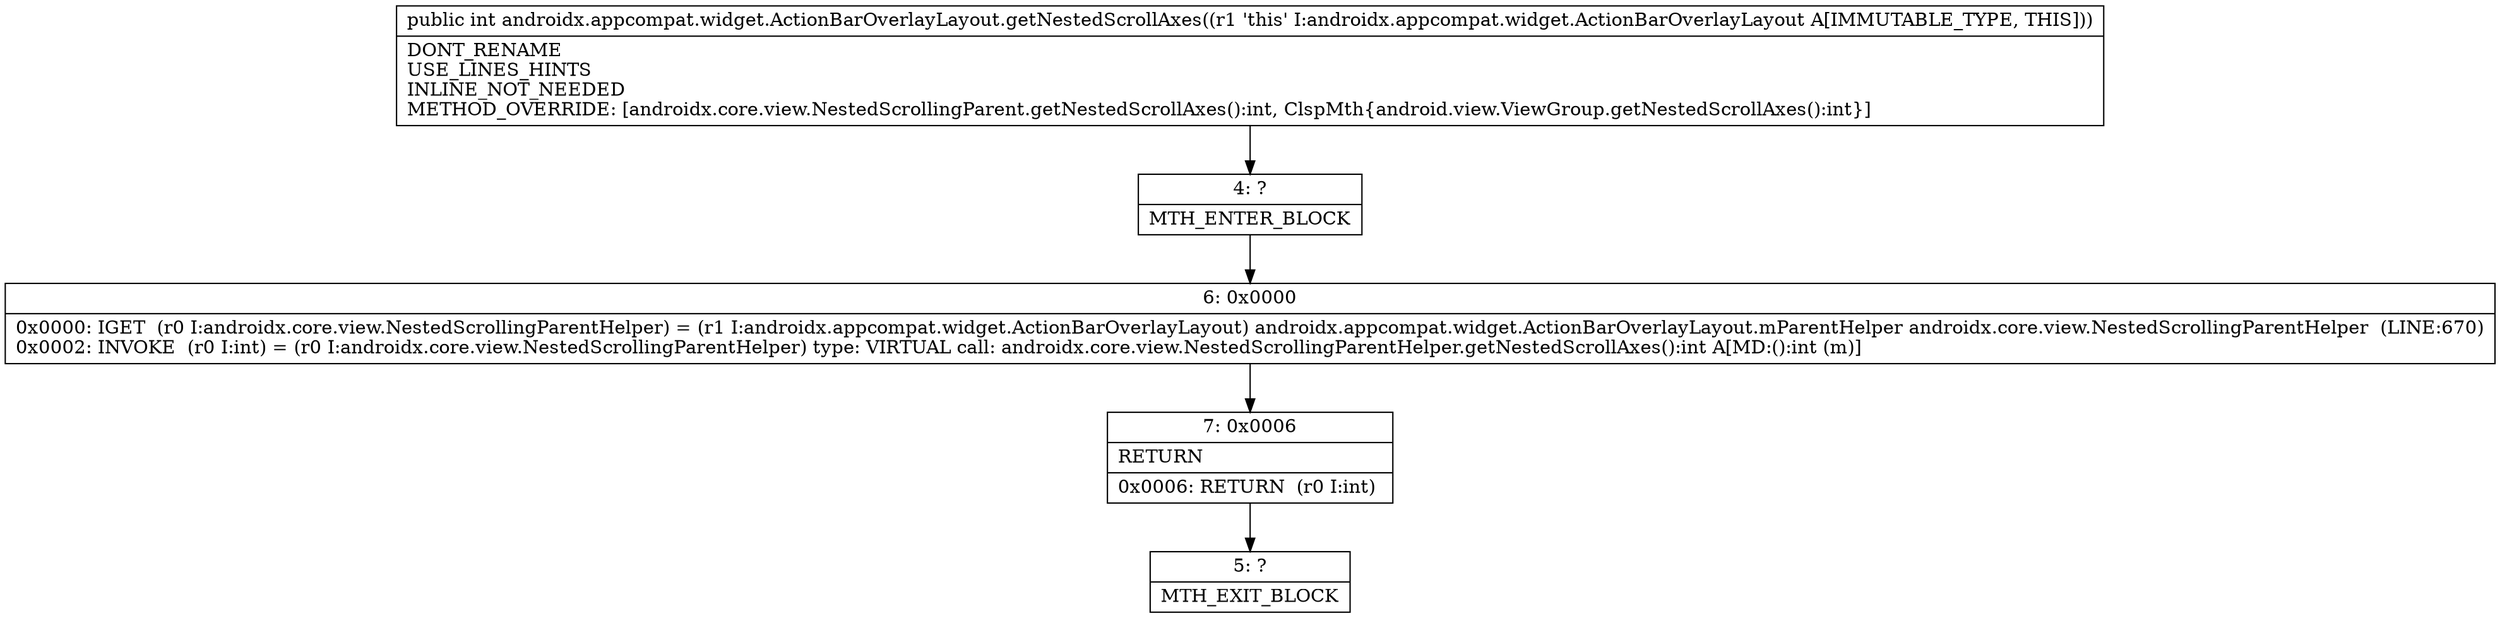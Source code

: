 digraph "CFG forandroidx.appcompat.widget.ActionBarOverlayLayout.getNestedScrollAxes()I" {
Node_4 [shape=record,label="{4\:\ ?|MTH_ENTER_BLOCK\l}"];
Node_6 [shape=record,label="{6\:\ 0x0000|0x0000: IGET  (r0 I:androidx.core.view.NestedScrollingParentHelper) = (r1 I:androidx.appcompat.widget.ActionBarOverlayLayout) androidx.appcompat.widget.ActionBarOverlayLayout.mParentHelper androidx.core.view.NestedScrollingParentHelper  (LINE:670)\l0x0002: INVOKE  (r0 I:int) = (r0 I:androidx.core.view.NestedScrollingParentHelper) type: VIRTUAL call: androidx.core.view.NestedScrollingParentHelper.getNestedScrollAxes():int A[MD:():int (m)]\l}"];
Node_7 [shape=record,label="{7\:\ 0x0006|RETURN\l|0x0006: RETURN  (r0 I:int) \l}"];
Node_5 [shape=record,label="{5\:\ ?|MTH_EXIT_BLOCK\l}"];
MethodNode[shape=record,label="{public int androidx.appcompat.widget.ActionBarOverlayLayout.getNestedScrollAxes((r1 'this' I:androidx.appcompat.widget.ActionBarOverlayLayout A[IMMUTABLE_TYPE, THIS]))  | DONT_RENAME\lUSE_LINES_HINTS\lINLINE_NOT_NEEDED\lMETHOD_OVERRIDE: [androidx.core.view.NestedScrollingParent.getNestedScrollAxes():int, ClspMth\{android.view.ViewGroup.getNestedScrollAxes():int\}]\l}"];
MethodNode -> Node_4;Node_4 -> Node_6;
Node_6 -> Node_7;
Node_7 -> Node_5;
}


